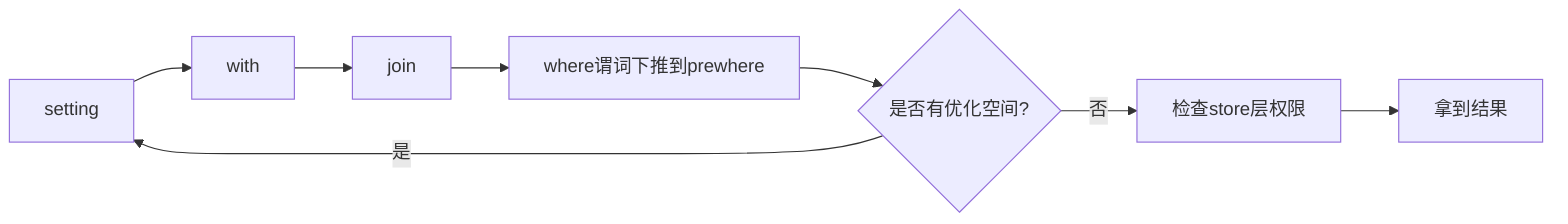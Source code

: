 flowchart LR
    setting--> with
    with--> join
    join --> where
    where["where谓词下推到prewhere"] --> check{"是否有优化空间?"}
    check-->|"是"|setting
    check-->|"否"|store["检查store层权限"]
    store --> End["拿到结果"]
